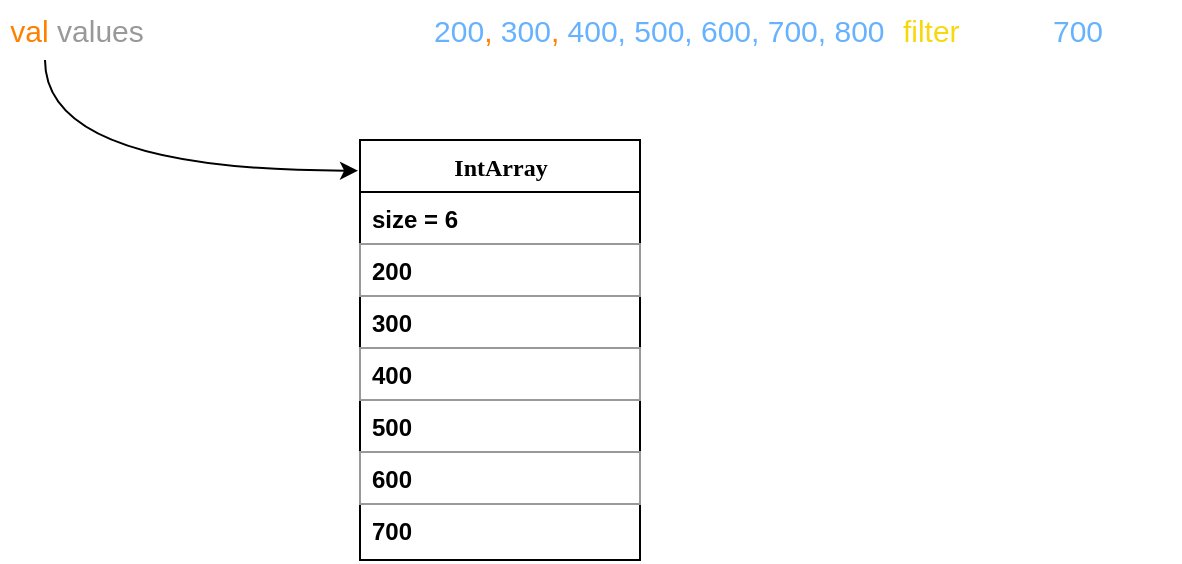 <mxfile version="26.0.4">
  <diagram name="Page-1" id="9f46799a-70d6-7492-0946-bef42562c5a5">
    <mxGraphModel dx="781" dy="498" grid="1" gridSize="10" guides="1" tooltips="1" connect="1" arrows="1" fold="1" page="1" pageScale="1" pageWidth="210" pageHeight="180" background="none" math="0" shadow="0">
      <root>
        <mxCell id="0" />
        <mxCell id="1" parent="0" />
        <mxCell id="78961159f06e98e8-43" value="IntArray" style="swimlane;html=1;fontStyle=1;align=center;verticalAlign=top;childLayout=stackLayout;horizontal=1;startSize=26;horizontalStack=0;resizeParent=1;resizeLast=0;collapsible=1;marginBottom=0;swimlaneFillColor=#ffffff;rounded=0;shadow=0;comic=0;labelBackgroundColor=default;strokeWidth=1;fillColor=none;fontFamily=Verdana;fontSize=12" parent="1" vertex="1">
          <mxGeometry x="200" y="90" width="140" height="210" as="geometry" />
        </mxCell>
        <mxCell id="78961159f06e98e8-44" value="size = 6" style="text;html=1;align=left;verticalAlign=top;spacingLeft=4;spacingRight=4;whiteSpace=wrap;overflow=hidden;rotatable=0;points=[[0,0.5],[1,0.5]];portConstraint=eastwest;fontColor=#000000;fontStyle=1" parent="78961159f06e98e8-43" vertex="1">
          <mxGeometry y="26" width="140" height="26" as="geometry" />
        </mxCell>
        <mxCell id="78961159f06e98e8-45" value="200" style="text;html=1;strokeColor=#999999;fillColor=none;align=left;verticalAlign=top;spacingLeft=4;spacingRight=4;whiteSpace=wrap;overflow=hidden;rotatable=0;points=[[0,0.5],[1,0.5]];portConstraint=eastwest;fontColor=#000000;fontStyle=1" parent="78961159f06e98e8-43" vertex="1">
          <mxGeometry y="52" width="140" height="26" as="geometry" />
        </mxCell>
        <mxCell id="78961159f06e98e8-50" value="300" style="text;html=1;strokeColor=none;fillColor=none;align=left;verticalAlign=top;spacingLeft=4;spacingRight=4;whiteSpace=wrap;overflow=hidden;rotatable=0;points=[[0,0.5],[1,0.5]];portConstraint=eastwest;fontColor=#000000;fontStyle=1" parent="78961159f06e98e8-43" vertex="1">
          <mxGeometry y="78" width="140" height="26" as="geometry" />
        </mxCell>
        <mxCell id="SPDqKc0ofXSfoZqgsJQ1-17" value="400" style="text;html=1;strokeColor=#999999;fillColor=none;align=left;verticalAlign=top;spacingLeft=4;spacingRight=4;whiteSpace=wrap;overflow=hidden;rotatable=0;points=[[0,0.5],[1,0.5]];portConstraint=eastwest;fontColor=#000000;fontStyle=1" parent="78961159f06e98e8-43" vertex="1">
          <mxGeometry y="104" width="140" height="26" as="geometry" />
        </mxCell>
        <mxCell id="SPDqKc0ofXSfoZqgsJQ1-18" value="500" style="text;html=1;strokeColor=none;fillColor=none;align=left;verticalAlign=top;spacingLeft=4;spacingRight=4;whiteSpace=wrap;overflow=hidden;rotatable=0;points=[[0,0.5],[1,0.5]];portConstraint=eastwest;fontColor=#000000;fontStyle=1" parent="78961159f06e98e8-43" vertex="1">
          <mxGeometry y="130" width="140" height="26" as="geometry" />
        </mxCell>
        <mxCell id="SPDqKc0ofXSfoZqgsJQ1-19" value="600" style="text;html=1;strokeColor=#999999;fillColor=none;align=left;verticalAlign=top;spacingLeft=4;spacingRight=4;whiteSpace=wrap;overflow=hidden;rotatable=0;points=[[0,0.5],[1,0.5]];portConstraint=eastwest;fontColor=#000000;fontStyle=1" parent="78961159f06e98e8-43" vertex="1">
          <mxGeometry y="156" width="140" height="26" as="geometry" />
        </mxCell>
        <mxCell id="SPDqKc0ofXSfoZqgsJQ1-20" value="700" style="text;html=1;strokeColor=none;fillColor=none;align=left;verticalAlign=top;spacingLeft=4;spacingRight=4;whiteSpace=wrap;overflow=hidden;rotatable=0;points=[[0,0.5],[1,0.5]];portConstraint=eastwest;fontColor=#000000;fontStyle=1;perimeterSpacing=1;" parent="78961159f06e98e8-43" vertex="1">
          <mxGeometry y="182" width="140" height="26" as="geometry" />
        </mxCell>
        <mxCell id="SPDqKc0ofXSfoZqgsJQ1-13" value="&lt;font style=&quot;font-size: 15px;&quot;&gt;&lt;span style=&quot;background-color: initial; font-size: 15px;&quot;&gt;&amp;nbsp;&lt;font color=&quot;#ffffff&quot;&gt;immutableArrayOf(&lt;/font&gt;&lt;font style=&quot;font-size: 15px;&quot; color=&quot;#66b2ff&quot;&gt;200&lt;/font&gt;&lt;font style=&quot;font-size: 15px;&quot; color=&quot;#ff8000&quot;&gt;,&lt;/font&gt;&lt;font style=&quot;font-size: 15px;&quot; color=&quot;#66b2ff&quot;&gt; 300&lt;/font&gt;&lt;font style=&quot;font-size: 15px;&quot; color=&quot;#ff8000&quot;&gt;,&lt;/font&gt;&lt;font style=&quot;font-size: 15px;&quot; color=&quot;#66b2ff&quot;&gt; 400, 500, 600, 700, 800&lt;/font&gt;&lt;font color=&quot;#ffffff&quot;&gt;)&lt;/font&gt;&lt;/span&gt;&lt;span style=&quot;background-color: initial; font-size: 15px;&quot;&gt;&lt;font color=&quot;#ffffff&quot;&gt;.&lt;/font&gt;&lt;font style=&quot;font-size: 15px;&quot; color=&quot;#f8d80d&quot;&gt;filter&lt;/font&gt; &lt;font color=&quot;#ffffff&quot;&gt;{ it &amp;lt;=&lt;/font&gt;&amp;nbsp;&lt;font color=&quot;#66b2ff&quot;&gt;700&lt;/font&gt;&amp;nbsp;&lt;font color=&quot;#ffffff&quot;&gt;}&lt;/font&gt;&lt;/span&gt;&lt;/font&gt;" style="text;html=1;align=left;verticalAlign=middle;whiteSpace=wrap;rounded=0;fontSize=15;" parent="1" vertex="1">
          <mxGeometry x="105" y="20" width="505" height="30" as="geometry" />
        </mxCell>
        <mxCell id="okIOshEDeDqbi9jVXR67-1" value="&lt;font style=&quot;font-size: 15px;&quot;&gt;&lt;font color=&quot;#ff8000&quot; style=&quot;font-size: 15px;&quot;&gt;val&lt;/font&gt;&amp;nbsp;&lt;font color=&quot;#999999&quot; style=&quot;font-size: 15px;&quot;&gt;values&lt;/font&gt;&lt;font color=&quot;#ffffff&quot;&gt;&lt;font style=&quot;font-size: 15px;&quot;&gt;&amp;nbsp;&lt;/font&gt;&lt;span style=&quot;background-color: initial; font-size: 15px;&quot;&gt;=&lt;/span&gt;&lt;/font&gt;&lt;/font&gt;" style="text;html=1;align=center;verticalAlign=middle;whiteSpace=wrap;rounded=0;fontSize=15;" parent="1" vertex="1">
          <mxGeometry x="20" y="20" width="90" height="30" as="geometry" />
        </mxCell>
        <mxCell id="okIOshEDeDqbi9jVXR67-2" style="edgeStyle=orthogonalEdgeStyle;rounded=0;orthogonalLoop=1;jettySize=auto;html=1;exitX=0.25;exitY=1;exitDx=0;exitDy=0;entryX=-0.007;entryY=0.073;entryDx=0;entryDy=0;entryPerimeter=0;curved=1;" parent="1" source="okIOshEDeDqbi9jVXR67-1" target="78961159f06e98e8-43" edge="1">
          <mxGeometry relative="1" as="geometry" />
        </mxCell>
      </root>
    </mxGraphModel>
  </diagram>
</mxfile>
